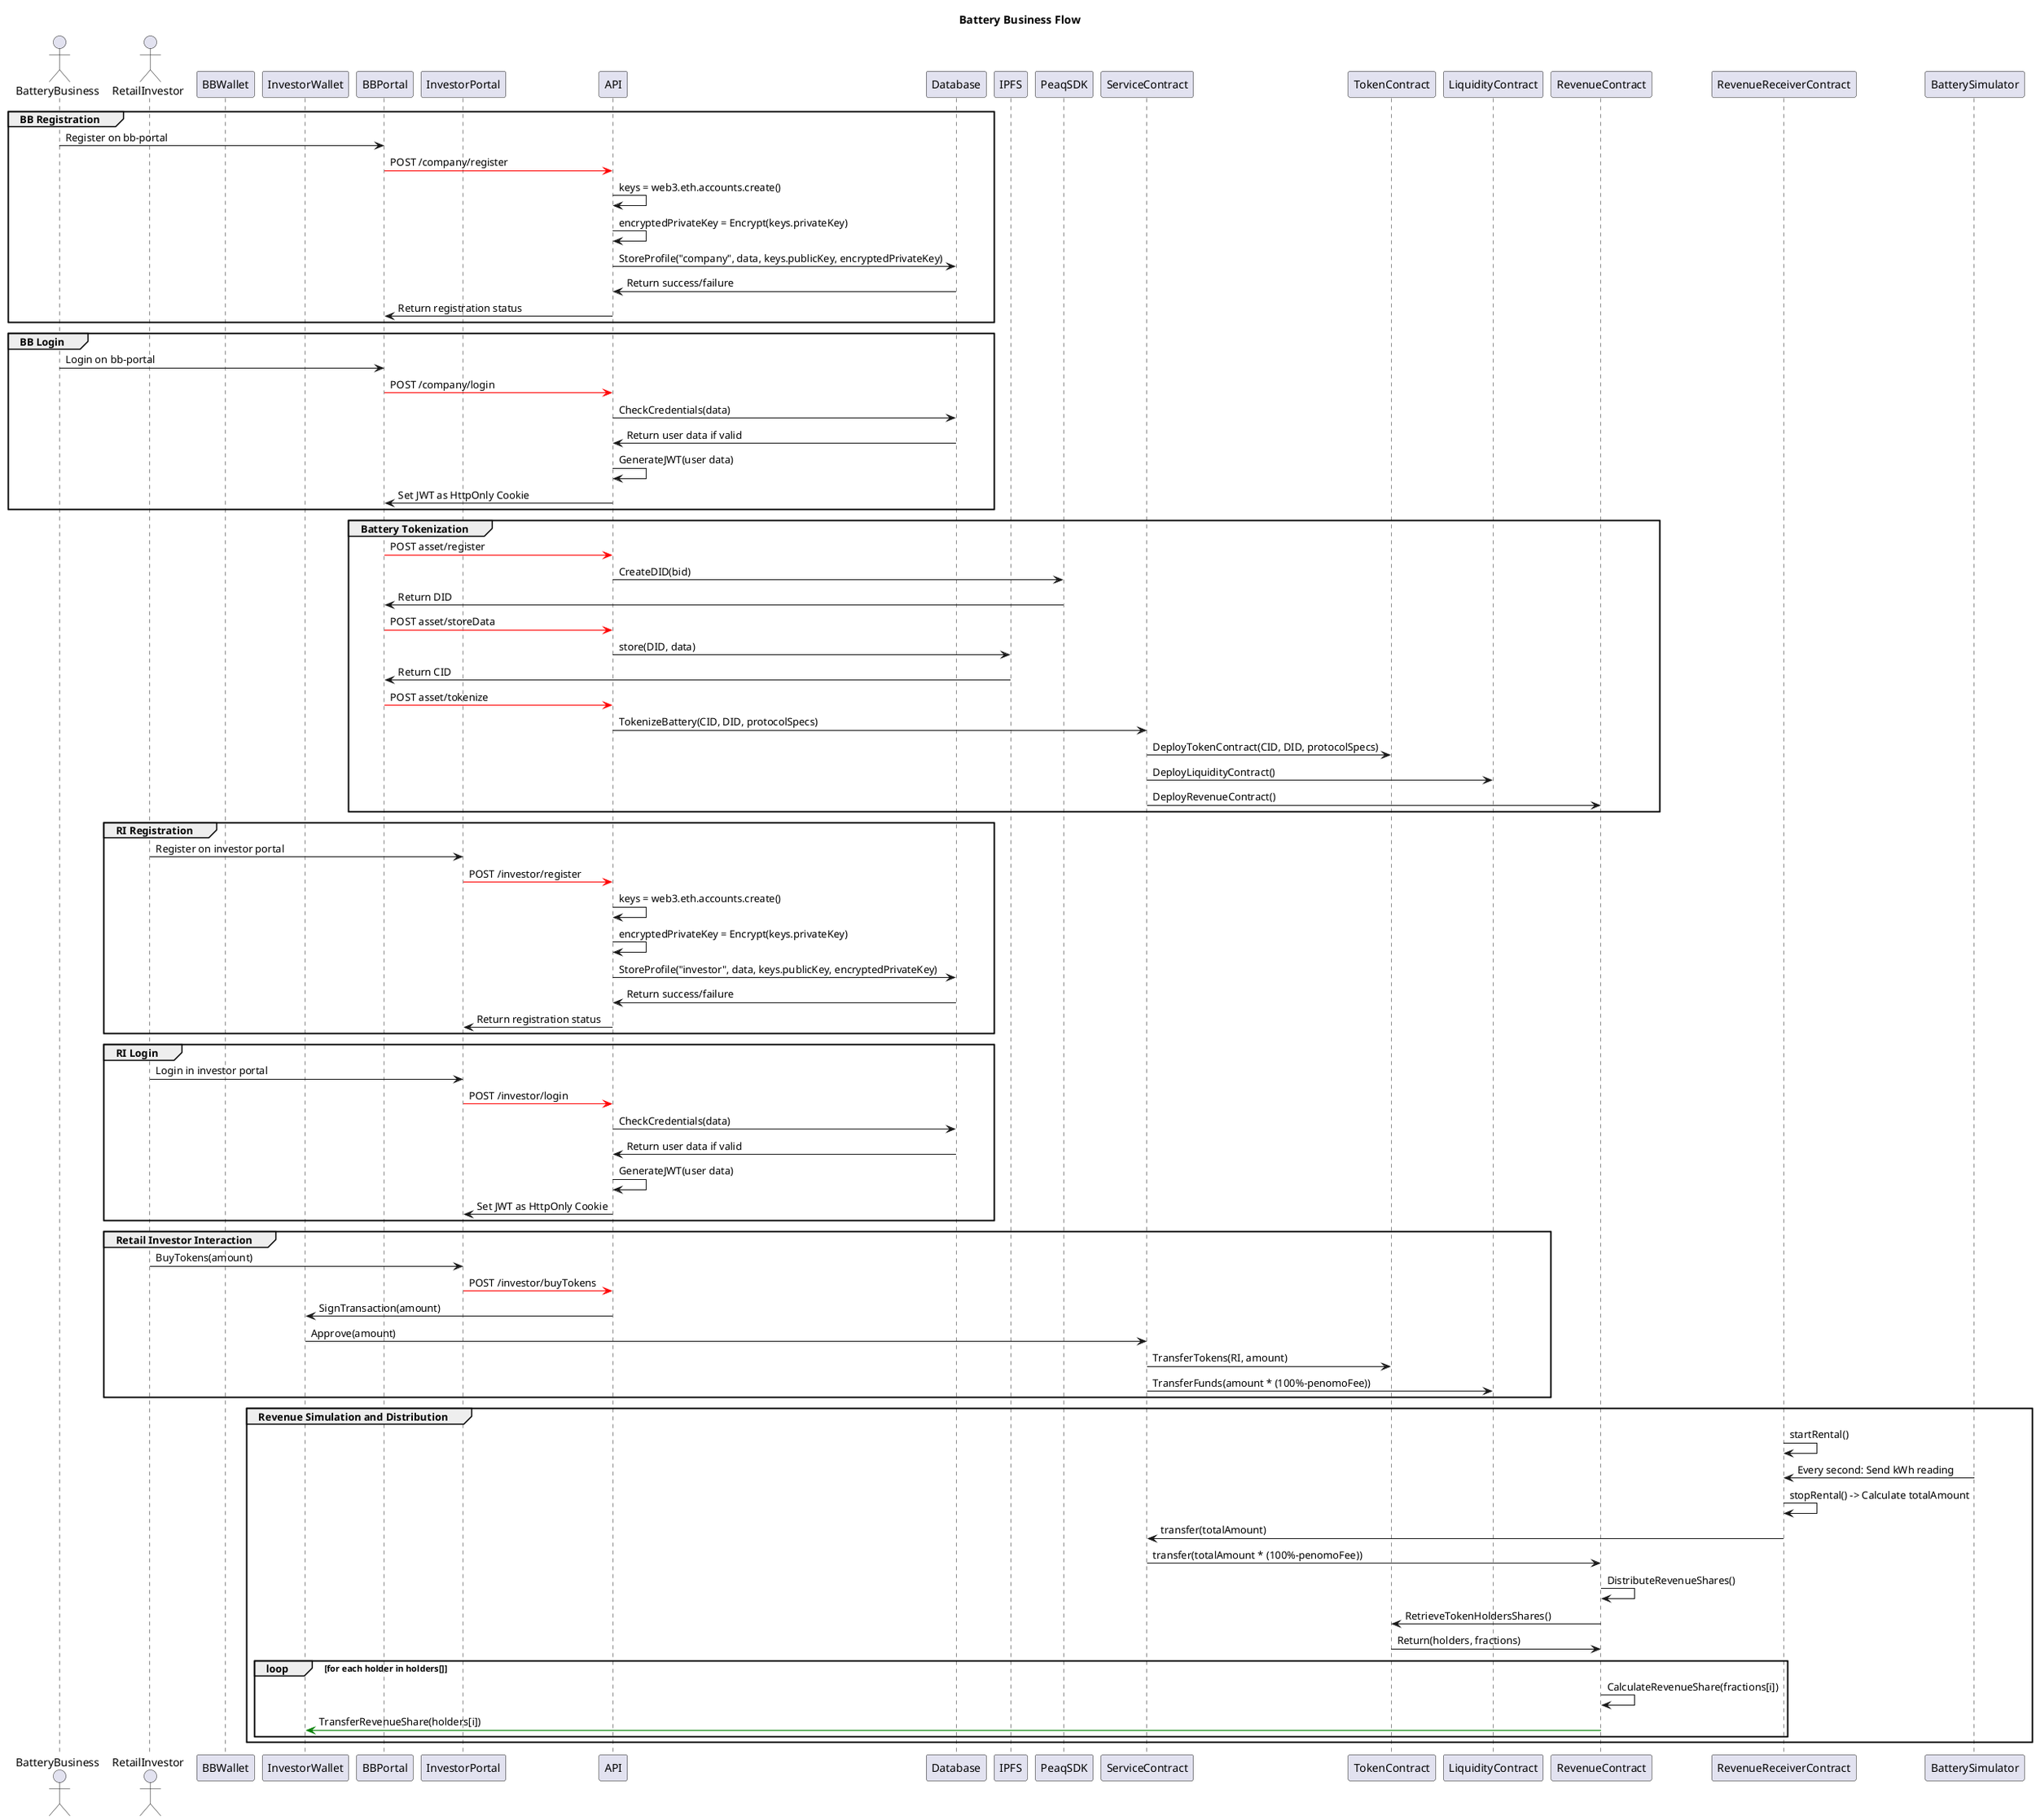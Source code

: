 @startuml
title Battery Business Flow

actor BatteryBusiness as BB
actor RetailInvestor as RI

participant BBWallet as BBW
participant InvestorWallet as IW

participant BBPortal as BBP
participant InvestorPortal as IP

participant API as API

participant Database as DB
participant IPFS as IPFS
participant PeaqSDK as PS

participant ServiceContract as SC
participant TokenContract as TC
participant LiquidityContract as LC
participant RevenueContract as RC
participant RevenueReceiverContract as RRC

participant BatterySimulator as BS

' Battery Business Registration
group BB Registration
    BB -> BBP: Register on bb-portal
    BBP -[#red]> API: POST /company/register
    API -> API: keys = web3.eth.accounts.create()
    API -> API: encryptedPrivateKey = Encrypt(keys.privateKey)
    API -> DB: StoreProfile("company", data, keys.publicKey, encryptedPrivateKey)
    DB -> API: Return success/failure
    API -> BBP: Return registration status
end

group BB Login
    BB -> BBP: Login on bb-portal
    BBP -[#red]> API: POST /company/login
    API -> DB: CheckCredentials(data)
    DB -> API: Return user data if valid
    API -> API: GenerateJWT(user data)
    API -> BBP: Set JWT as HttpOnly Cookie
end

' Battery Tokenization
group Battery Tokenization
    BBP -[#red]> API: POST asset/register
    API -> PS: CreateDID(bid)
    PS -> BBP: Return DID
    BBP -[#red]> API: POST asset/storeData
    API -> IPFS: store(DID, data)
    IPFS -> BBP: Return CID
    BBP -[#red]> API: POST asset/tokenize
    API -> SC: TokenizeBattery(CID, DID, protocolSpecs)
    SC -> TC: DeployTokenContract(CID, DID, protocolSpecs)
    SC -> LC: DeployLiquidityContract()
    SC -> RC: DeployRevenueContract()
end

' Retail Investor Registration and Login
group RI Registration
    RI -> IP: Register on investor portal
    IP -[#red]> API: POST /investor/register
    API -> API: keys = web3.eth.accounts.create()
    API -> API: encryptedPrivateKey = Encrypt(keys.privateKey)
    API -> DB: StoreProfile("investor", data, keys.publicKey, encryptedPrivateKey)
    DB -> API: Return success/failure
    API -> IP: Return registration status
end

group RI Login
    RI -> IP: Login in investor portal
    IP -[#red]> API: POST /investor/login
    API -> DB: CheckCredentials(data)
    DB -> API: Return user data if valid
    API -> API: GenerateJWT(user data)
    API -> IP: Set JWT as HttpOnly Cookie
end

' Retail Investor Token Purchase
group Retail Investor Interaction
    RI -> IP: BuyTokens(amount)
    IP -[#red]> API: POST /investor/buyTokens
    API -> IW: SignTransaction(amount)
    IW -> SC: Approve(amount)
    SC -> TC: TransferTokens(RI, amount)
    SC -> LC: TransferFunds(amount * (100%-penomoFee))
end


' Revenue Simulation and Distribution
group Revenue Simulation and Distribution
    RRC -> RRC: startRental()
    BS -> RRC: Every second: Send kWh reading
    RRC -> RRC: stopRental() -> Calculate totalAmount
    RRC -> SC: transfer(totalAmount)
    SC -> RC: transfer(totalAmount * (100%-penomoFee))
    RC -> RC:  DistributeRevenueShares()
    RC -> TC: RetrieveTokenHoldersShares()
    TC -> RC: Return(holders, fractions)
    loop for each holder in holders[]
        RC -> RC: CalculateRevenueShare(fractions[i])
        RC -[#green]> IW: TransferRevenueShare(holders[i])
    end
end

@enduml
